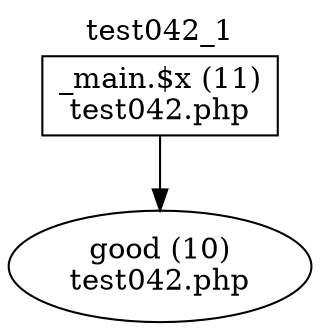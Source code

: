 digraph cfg {
  label="test042_1";
  labelloc=t;
  n1 [shape=box, label="_main.$x (11)\ntest042.php"];
  n2 [shape=ellipse, label="good (10)\ntest042.php"];
  n1 -> n2;
}
